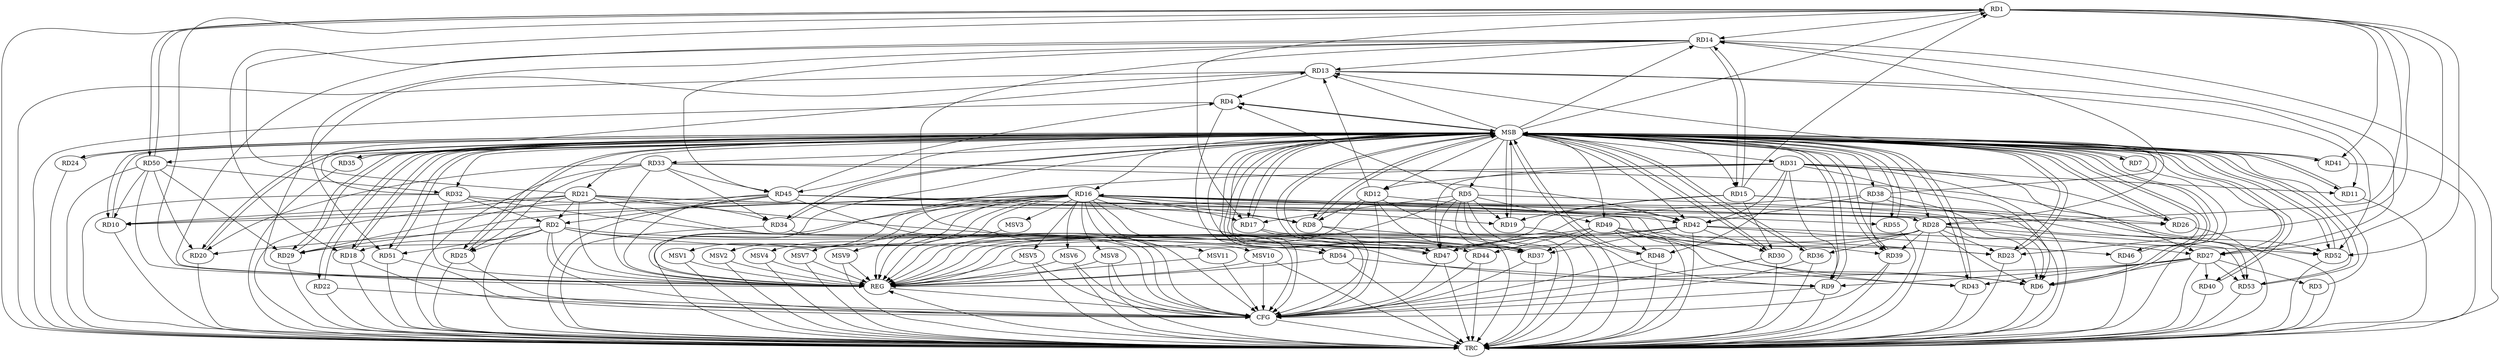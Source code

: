 strict digraph G {
  RD1 [ label="RD1" ];
  RD2 [ label="RD2" ];
  RD3 [ label="RD3" ];
  RD4 [ label="RD4" ];
  RD5 [ label="RD5" ];
  RD6 [ label="RD6" ];
  RD7 [ label="RD7" ];
  RD8 [ label="RD8" ];
  RD9 [ label="RD9" ];
  RD10 [ label="RD10" ];
  RD11 [ label="RD11" ];
  RD12 [ label="RD12" ];
  RD13 [ label="RD13" ];
  RD14 [ label="RD14" ];
  RD15 [ label="RD15" ];
  RD16 [ label="RD16" ];
  RD17 [ label="RD17" ];
  RD18 [ label="RD18" ];
  RD19 [ label="RD19" ];
  RD20 [ label="RD20" ];
  RD21 [ label="RD21" ];
  RD22 [ label="RD22" ];
  RD23 [ label="RD23" ];
  RD24 [ label="RD24" ];
  RD25 [ label="RD25" ];
  RD26 [ label="RD26" ];
  RD27 [ label="RD27" ];
  RD28 [ label="RD28" ];
  RD29 [ label="RD29" ];
  RD30 [ label="RD30" ];
  RD31 [ label="RD31" ];
  RD32 [ label="RD32" ];
  RD33 [ label="RD33" ];
  RD34 [ label="RD34" ];
  RD35 [ label="RD35" ];
  RD36 [ label="RD36" ];
  RD37 [ label="RD37" ];
  RD38 [ label="RD38" ];
  RD39 [ label="RD39" ];
  RD40 [ label="RD40" ];
  RD41 [ label="RD41" ];
  RD42 [ label="RD42" ];
  RD43 [ label="RD43" ];
  RD44 [ label="RD44" ];
  RD45 [ label="RD45" ];
  RD46 [ label="RD46" ];
  RD47 [ label="RD47" ];
  RD48 [ label="RD48" ];
  RD49 [ label="RD49" ];
  RD50 [ label="RD50" ];
  RD51 [ label="RD51" ];
  RD52 [ label="RD52" ];
  RD53 [ label="RD53" ];
  RD54 [ label="RD54" ];
  RD55 [ label="RD55" ];
  REG [ label="REG" ];
  MSB [ label="MSB" ];
  CFG [ label="CFG" ];
  TRC [ label="TRC" ];
  MSV1 [ label="MSV1" ];
  MSV2 [ label="MSV2" ];
  MSV3 [ label="MSV3" ];
  MSV4 [ label="MSV4" ];
  MSV5 [ label="MSV5" ];
  MSV6 [ label="MSV6" ];
  MSV7 [ label="MSV7" ];
  MSV8 [ label="MSV8" ];
  MSV9 [ label="MSV9" ];
  MSV10 [ label="MSV10" ];
  MSV11 [ label="MSV11" ];
  RD1 -> RD14;
  RD15 -> RD1;
  RD1 -> RD17;
  RD21 -> RD1;
  RD1 -> RD23;
  RD1 -> RD27;
  RD1 -> RD28;
  RD1 -> RD41;
  RD1 -> RD50;
  RD50 -> RD1;
  RD1 -> RD52;
  RD2 -> RD6;
  RD2 -> RD18;
  RD2 -> RD20;
  RD21 -> RD2;
  RD2 -> RD25;
  RD32 -> RD2;
  RD45 -> RD2;
  RD2 -> RD47;
  RD2 -> RD51;
  RD2 -> RD54;
  RD27 -> RD3;
  RD5 -> RD4;
  RD13 -> RD4;
  RD45 -> RD4;
  RD5 -> RD6;
  RD5 -> RD9;
  RD5 -> RD17;
  RD5 -> RD19;
  RD5 -> RD37;
  RD5 -> RD47;
  RD5 -> RD49;
  RD27 -> RD6;
  RD28 -> RD6;
  RD31 -> RD6;
  RD38 -> RD6;
  RD49 -> RD6;
  RD12 -> RD8;
  RD16 -> RD8;
  RD45 -> RD8;
  RD27 -> RD9;
  RD31 -> RD9;
  RD54 -> RD9;
  RD16 -> RD10;
  RD21 -> RD10;
  RD45 -> RD10;
  RD50 -> RD10;
  RD13 -> RD11;
  RD31 -> RD11;
  RD12 -> RD13;
  RD31 -> RD12;
  RD12 -> RD37;
  RD12 -> RD42;
  RD14 -> RD13;
  RD32 -> RD13;
  RD38 -> RD13;
  RD13 -> RD52;
  RD14 -> RD15;
  RD15 -> RD14;
  RD14 -> RD18;
  RD27 -> RD14;
  RD28 -> RD14;
  RD14 -> RD45;
  RD14 -> RD51;
  RD15 -> RD19;
  RD15 -> RD26;
  RD15 -> RD30;
  RD16 -> RD17;
  RD16 -> RD19;
  RD16 -> RD23;
  RD16 -> RD28;
  RD28 -> RD16;
  RD16 -> RD29;
  RD16 -> RD37;
  RD16 -> RD52;
  RD16 -> RD55;
  RD33 -> RD20;
  RD50 -> RD20;
  RD21 -> RD26;
  RD21 -> RD29;
  RD21 -> RD34;
  RD21 -> RD37;
  RD21 -> RD42;
  RD28 -> RD23;
  RD49 -> RD23;
  RD33 -> RD25;
  RD31 -> RD26;
  RD28 -> RD27;
  RD31 -> RD27;
  RD27 -> RD40;
  RD27 -> RD43;
  RD27 -> RD53;
  RD28 -> RD29;
  RD28 -> RD36;
  RD28 -> RD39;
  RD28 -> RD47;
  RD28 -> RD53;
  RD50 -> RD29;
  RD42 -> RD30;
  RD31 -> RD42;
  RD31 -> RD47;
  RD31 -> RD48;
  RD32 -> RD43;
  RD32 -> RD47;
  RD50 -> RD32;
  RD33 -> RD34;
  RD33 -> RD42;
  RD33 -> RD45;
  RD33 -> RD52;
  RD42 -> RD37;
  RD49 -> RD37;
  RD38 -> RD39;
  RD38 -> RD42;
  RD45 -> RD39;
  RD42 -> RD46;
  RD42 -> RD47;
  RD42 -> RD52;
  RD49 -> RD43;
  RD49 -> RD44;
  RD45 -> RD53;
  RD49 -> RD48;
  RD1 -> REG;
  RD2 -> REG;
  RD5 -> REG;
  RD12 -> REG;
  RD13 -> REG;
  RD14 -> REG;
  RD15 -> REG;
  RD16 -> REG;
  RD21 -> REG;
  RD27 -> REG;
  RD28 -> REG;
  RD31 -> REG;
  RD32 -> REG;
  RD33 -> REG;
  RD38 -> REG;
  RD42 -> REG;
  RD45 -> REG;
  RD49 -> REG;
  RD50 -> REG;
  RD54 -> REG;
  RD3 -> MSB;
  MSB -> RD14;
  MSB -> RD21;
  MSB -> RD30;
  MSB -> RD31;
  MSB -> RD35;
  MSB -> RD39;
  MSB -> RD40;
  MSB -> RD45;
  MSB -> RD46;
  MSB -> RD55;
  MSB -> REG;
  RD4 -> MSB;
  MSB -> RD9;
  MSB -> RD10;
  MSB -> RD26;
  MSB -> RD32;
  MSB -> RD33;
  RD6 -> MSB;
  MSB -> RD1;
  MSB -> RD24;
  MSB -> RD41;
  MSB -> RD47;
  RD7 -> MSB;
  MSB -> RD12;
  MSB -> RD13;
  MSB -> RD18;
  MSB -> RD19;
  MSB -> RD27;
  RD8 -> MSB;
  MSB -> RD5;
  MSB -> RD7;
  MSB -> RD17;
  MSB -> RD29;
  MSB -> RD50;
  MSB -> RD53;
  RD9 -> MSB;
  MSB -> RD4;
  MSB -> RD16;
  MSB -> RD44;
  MSB -> RD48;
  MSB -> RD52;
  RD10 -> MSB;
  MSB -> RD6;
  MSB -> RD25;
  RD11 -> MSB;
  MSB -> RD8;
  MSB -> RD43;
  RD17 -> MSB;
  RD18 -> MSB;
  MSB -> RD15;
  MSB -> RD42;
  RD19 -> MSB;
  MSB -> RD36;
  MSB -> RD51;
  RD20 -> MSB;
  MSB -> RD49;
  MSB -> RD54;
  RD22 -> MSB;
  RD23 -> MSB;
  RD24 -> MSB;
  RD25 -> MSB;
  RD26 -> MSB;
  RD29 -> MSB;
  RD30 -> MSB;
  MSB -> RD28;
  MSB -> RD34;
  MSB -> RD38;
  RD34 -> MSB;
  MSB -> RD37;
  RD35 -> MSB;
  RD36 -> MSB;
  RD37 -> MSB;
  RD39 -> MSB;
  RD40 -> MSB;
  MSB -> RD11;
  MSB -> RD22;
  RD41 -> MSB;
  RD43 -> MSB;
  RD44 -> MSB;
  RD46 -> MSB;
  RD47 -> MSB;
  MSB -> RD23;
  RD48 -> MSB;
  RD51 -> MSB;
  RD52 -> MSB;
  RD53 -> MSB;
  MSB -> RD20;
  RD55 -> MSB;
  RD48 -> CFG;
  RD47 -> CFG;
  RD18 -> CFG;
  RD4 -> CFG;
  RD45 -> CFG;
  RD36 -> CFG;
  RD17 -> CFG;
  RD34 -> CFG;
  RD12 -> CFG;
  RD8 -> CFG;
  RD21 -> CFG;
  RD37 -> CFG;
  RD14 -> CFG;
  RD44 -> CFG;
  RD9 -> CFG;
  RD22 -> CFG;
  RD25 -> CFG;
  RD2 -> CFG;
  RD30 -> CFG;
  RD39 -> CFG;
  RD16 -> CFG;
  RD51 -> CFG;
  REG -> CFG;
  RD1 -> TRC;
  RD2 -> TRC;
  RD3 -> TRC;
  RD4 -> TRC;
  RD5 -> TRC;
  RD6 -> TRC;
  RD7 -> TRC;
  RD8 -> TRC;
  RD9 -> TRC;
  RD10 -> TRC;
  RD11 -> TRC;
  RD12 -> TRC;
  RD13 -> TRC;
  RD14 -> TRC;
  RD15 -> TRC;
  RD16 -> TRC;
  RD17 -> TRC;
  RD18 -> TRC;
  RD19 -> TRC;
  RD20 -> TRC;
  RD21 -> TRC;
  RD22 -> TRC;
  RD23 -> TRC;
  RD24 -> TRC;
  RD25 -> TRC;
  RD26 -> TRC;
  RD27 -> TRC;
  RD28 -> TRC;
  RD29 -> TRC;
  RD30 -> TRC;
  RD31 -> TRC;
  RD32 -> TRC;
  RD33 -> TRC;
  RD34 -> TRC;
  RD35 -> TRC;
  RD36 -> TRC;
  RD37 -> TRC;
  RD38 -> TRC;
  RD39 -> TRC;
  RD40 -> TRC;
  RD41 -> TRC;
  RD42 -> TRC;
  RD43 -> TRC;
  RD44 -> TRC;
  RD45 -> TRC;
  RD46 -> TRC;
  RD47 -> TRC;
  RD48 -> TRC;
  RD49 -> TRC;
  RD50 -> TRC;
  RD51 -> TRC;
  RD52 -> TRC;
  RD53 -> TRC;
  RD54 -> TRC;
  RD55 -> TRC;
  CFG -> TRC;
  TRC -> REG;
  RD16 -> MSV1;
  RD16 -> MSV2;
  MSV1 -> REG;
  MSV1 -> TRC;
  MSV2 -> REG;
  MSV2 -> TRC;
  RD16 -> MSV3;
  MSV3 -> REG;
  RD16 -> MSV4;
  RD16 -> MSV5;
  RD16 -> MSV6;
  MSV4 -> REG;
  MSV4 -> TRC;
  MSV5 -> REG;
  MSV5 -> TRC;
  MSV5 -> CFG;
  MSV6 -> REG;
  MSV6 -> TRC;
  MSV6 -> CFG;
  RD16 -> MSV7;
  MSV7 -> REG;
  MSV7 -> TRC;
  RD16 -> MSV8;
  MSV8 -> REG;
  MSV8 -> TRC;
  MSV8 -> CFG;
  RD16 -> MSV9;
  RD16 -> MSV10;
  RD16 -> MSV11;
  MSV9 -> REG;
  MSV9 -> TRC;
  MSV10 -> REG;
  MSV10 -> TRC;
  MSV10 -> CFG;
  MSV11 -> REG;
  MSV11 -> CFG;
}
